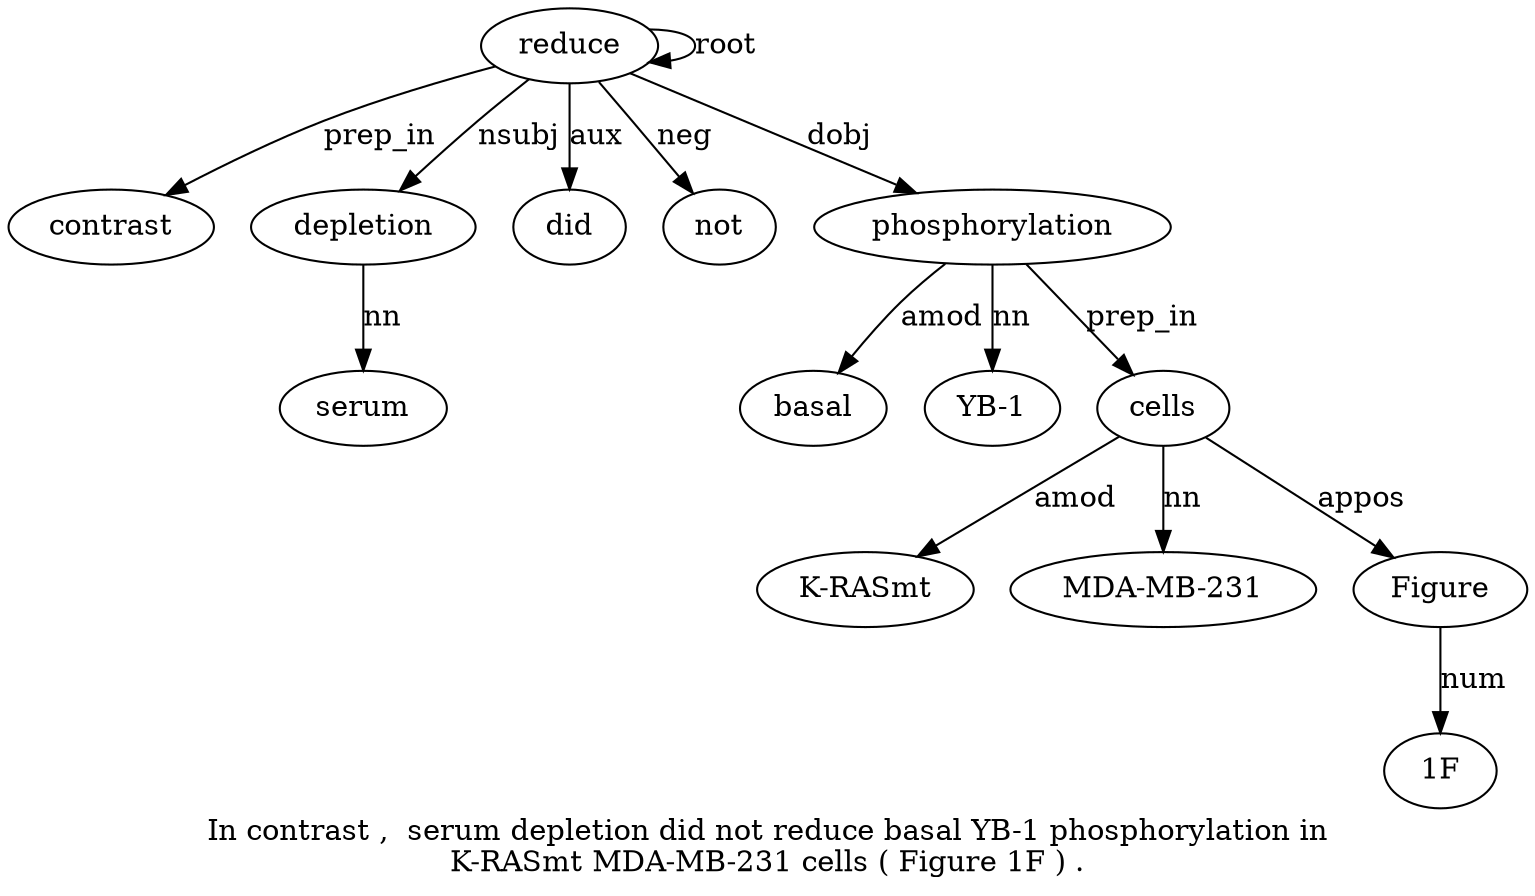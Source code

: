 digraph "In contrast ,  serum depletion did not reduce basal YB-1 phosphorylation in K-RASmt MDA-MB-231 cells ( Figure 1F ) ." {
label="In contrast ,  serum depletion did not reduce basal YB-1 phosphorylation in
K-RASmt MDA-MB-231 cells ( Figure 1F ) .";
reduce8 [style=filled, fillcolor=white, label=reduce];
contrast2 [style=filled, fillcolor=white, label=contrast];
reduce8 -> contrast2  [label=prep_in];
depletion5 [style=filled, fillcolor=white, label=depletion];
serum4 [style=filled, fillcolor=white, label=serum];
depletion5 -> serum4  [label=nn];
reduce8 -> depletion5  [label=nsubj];
did6 [style=filled, fillcolor=white, label=did];
reduce8 -> did6  [label=aux];
not7 [style=filled, fillcolor=white, label=not];
reduce8 -> not7  [label=neg];
reduce8 -> reduce8  [label=root];
phosphorylation11 [style=filled, fillcolor=white, label=phosphorylation];
basal9 [style=filled, fillcolor=white, label=basal];
phosphorylation11 -> basal9  [label=amod];
"YB-10" [style=filled, fillcolor=white, label="YB-1"];
phosphorylation11 -> "YB-10"  [label=nn];
reduce8 -> phosphorylation11  [label=dobj];
cells15 [style=filled, fillcolor=white, label=cells];
"K-RASmt13" [style=filled, fillcolor=white, label="K-RASmt"];
cells15 -> "K-RASmt13"  [label=amod];
"MDA-MB-2314" [style=filled, fillcolor=white, label="MDA-MB-231"];
cells15 -> "MDA-MB-2314"  [label=nn];
phosphorylation11 -> cells15  [label=prep_in];
Figure17 [style=filled, fillcolor=white, label=Figure];
cells15 -> Figure17  [label=appos];
"1F18" [style=filled, fillcolor=white, label="1F"];
Figure17 -> "1F18"  [label=num];
}

